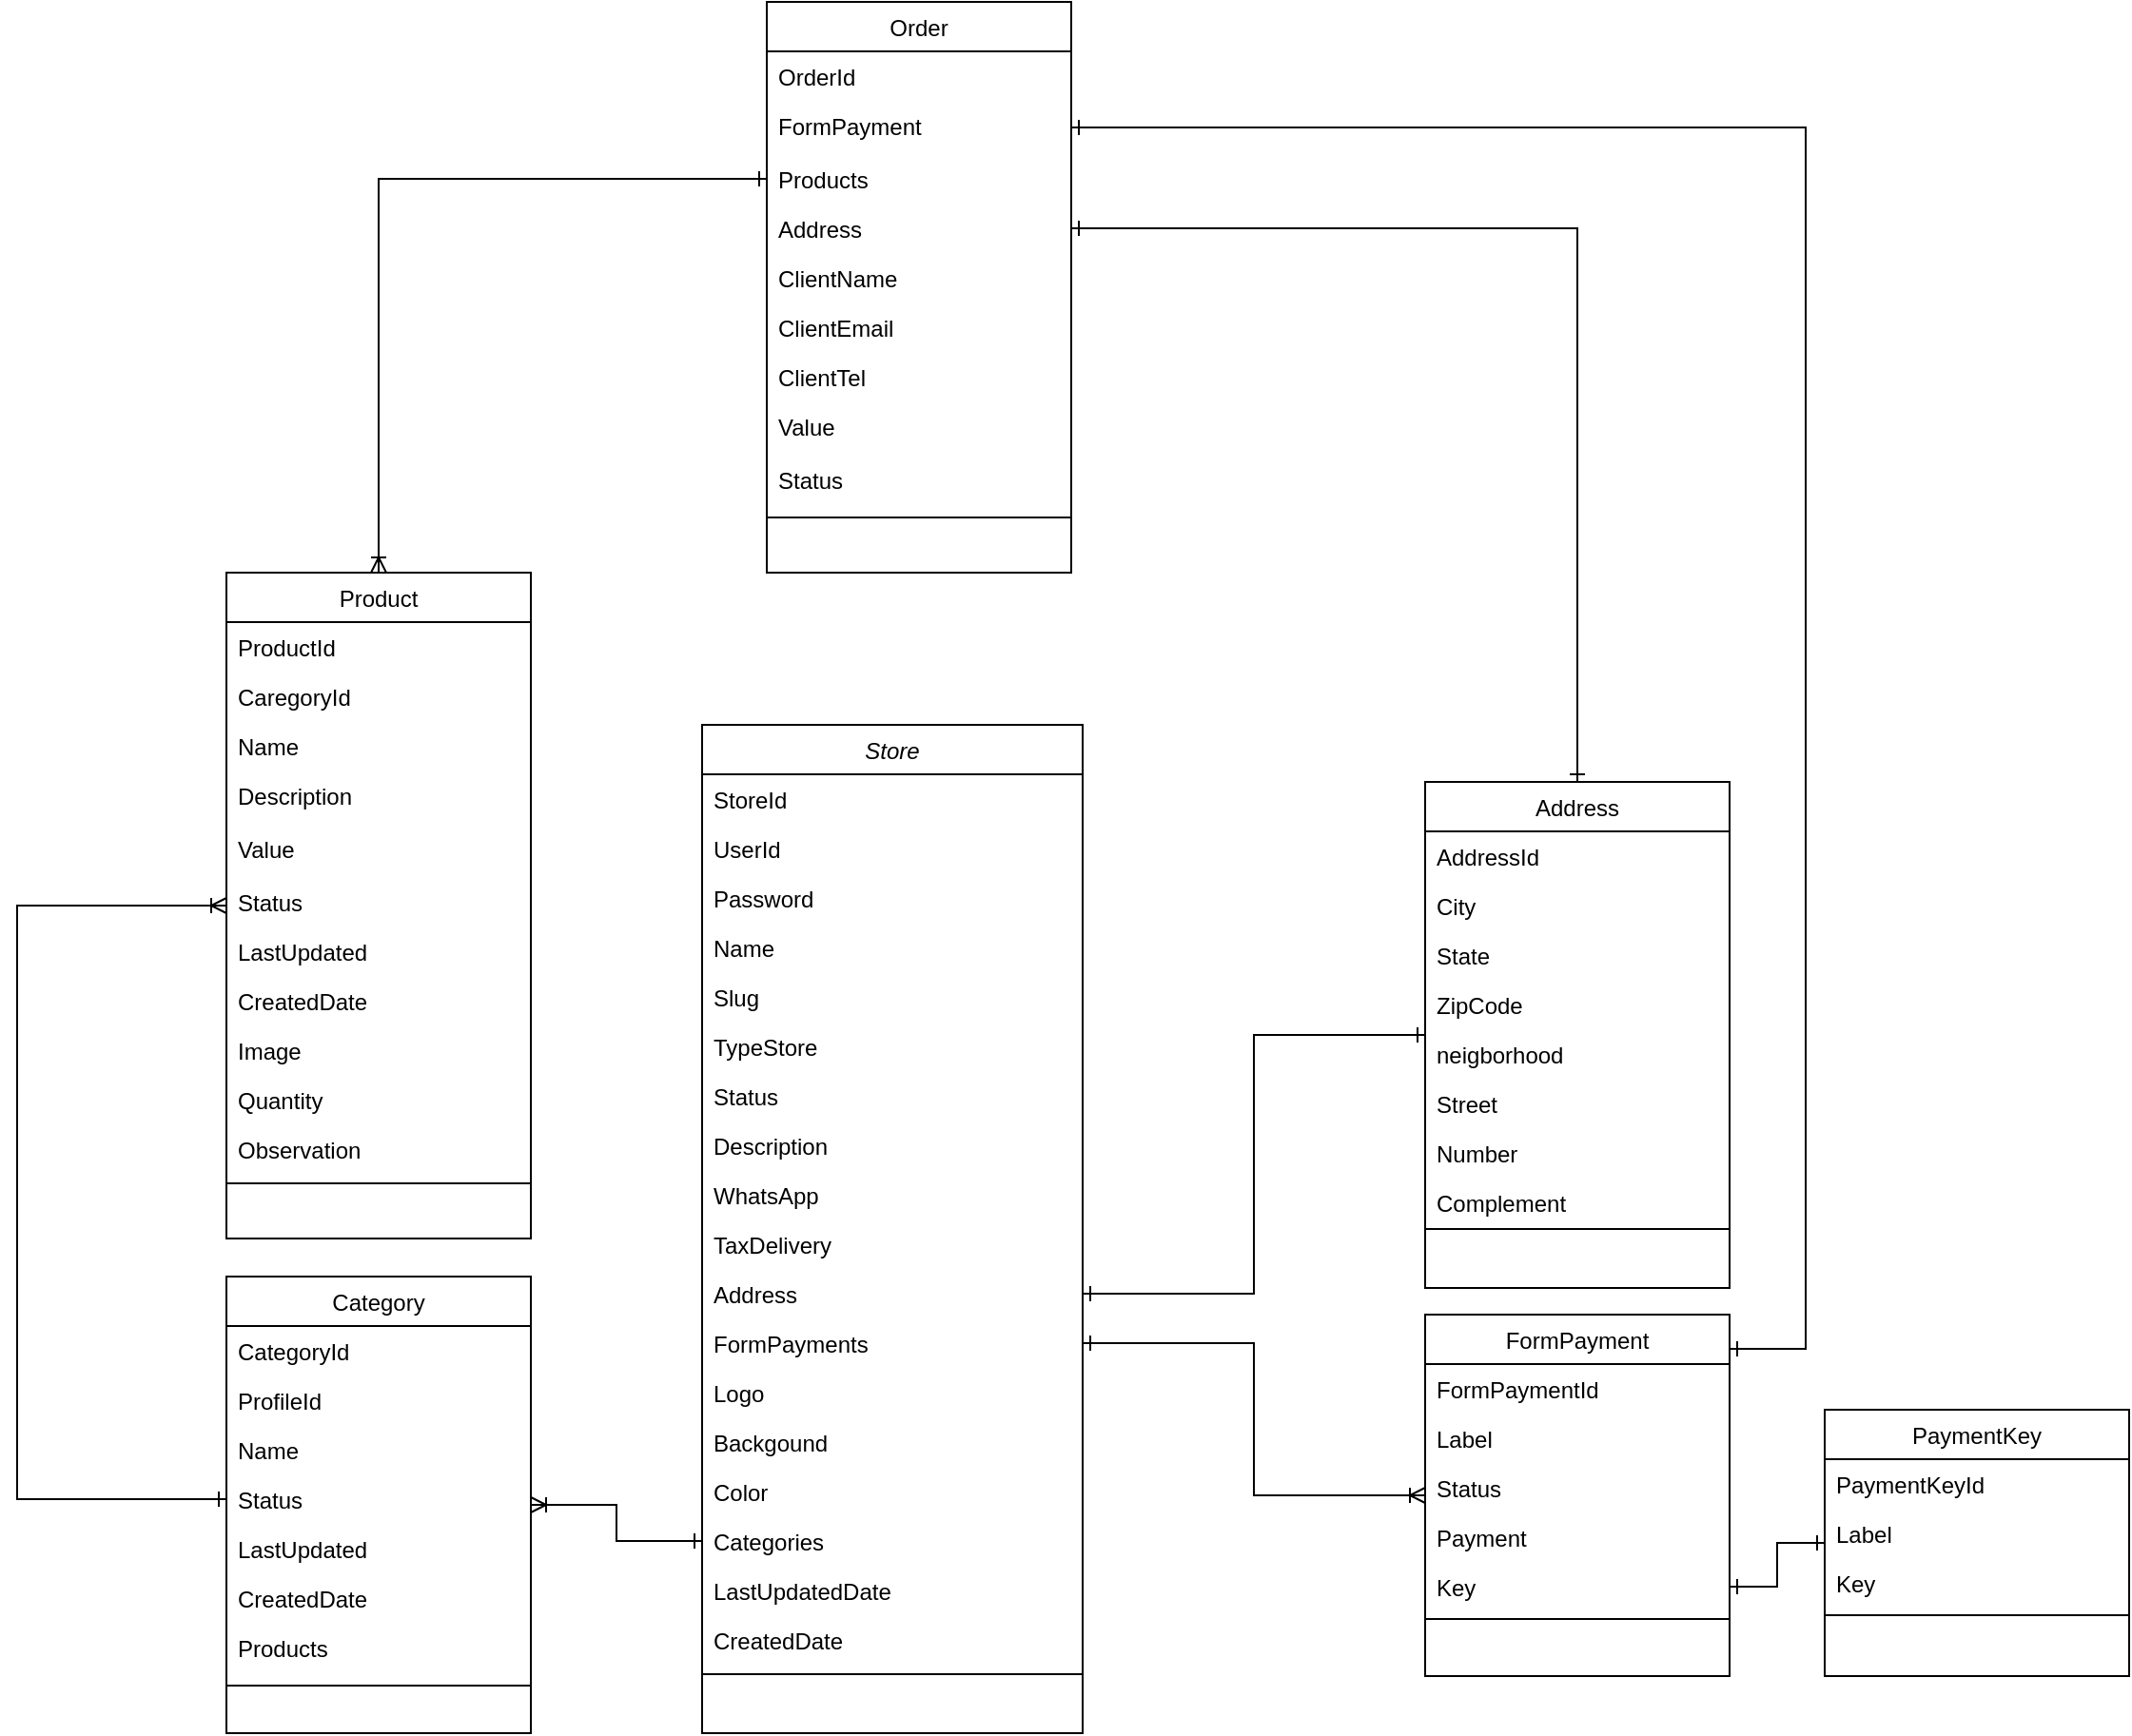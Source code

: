 <mxfile version="22.0.8" type="device">
  <diagram id="C5RBs43oDa-KdzZeNtuy" name="Page-1">
    <mxGraphModel dx="2735" dy="2233" grid="1" gridSize="10" guides="1" tooltips="1" connect="1" arrows="1" fold="1" page="1" pageScale="1" pageWidth="827" pageHeight="1169" math="0" shadow="0">
      <root>
        <mxCell id="WIyWlLk6GJQsqaUBKTNV-0" />
        <mxCell id="WIyWlLk6GJQsqaUBKTNV-1" parent="WIyWlLk6GJQsqaUBKTNV-0" />
        <mxCell id="zkfFHV4jXpPFQw0GAbJ--0" value="Store" style="swimlane;fontStyle=2;align=center;verticalAlign=top;childLayout=stackLayout;horizontal=1;startSize=26;horizontalStack=0;resizeParent=1;resizeLast=0;collapsible=1;marginBottom=0;rounded=0;shadow=0;strokeWidth=1;" parent="WIyWlLk6GJQsqaUBKTNV-1" vertex="1">
          <mxGeometry x="220" y="-310" width="200" height="530" as="geometry">
            <mxRectangle x="230" y="140" width="160" height="26" as="alternateBounds" />
          </mxGeometry>
        </mxCell>
        <mxCell id="zkfFHV4jXpPFQw0GAbJ--1" value="StoreId" style="text;align=left;verticalAlign=top;spacingLeft=4;spacingRight=4;overflow=hidden;rotatable=0;points=[[0,0.5],[1,0.5]];portConstraint=eastwest;" parent="zkfFHV4jXpPFQw0GAbJ--0" vertex="1">
          <mxGeometry y="26" width="200" height="26" as="geometry" />
        </mxCell>
        <mxCell id="zkfFHV4jXpPFQw0GAbJ--2" value="UserId" style="text;align=left;verticalAlign=top;spacingLeft=4;spacingRight=4;overflow=hidden;rotatable=0;points=[[0,0.5],[1,0.5]];portConstraint=eastwest;rounded=0;shadow=0;html=0;" parent="zkfFHV4jXpPFQw0GAbJ--0" vertex="1">
          <mxGeometry y="52" width="200" height="26" as="geometry" />
        </mxCell>
        <mxCell id="aUS7tYFt1eAnVqqh32RN-94" value="Password" style="text;align=left;verticalAlign=top;spacingLeft=4;spacingRight=4;overflow=hidden;rotatable=0;points=[[0,0.5],[1,0.5]];portConstraint=eastwest;rounded=0;shadow=0;html=0;" vertex="1" parent="zkfFHV4jXpPFQw0GAbJ--0">
          <mxGeometry y="78" width="200" height="26" as="geometry" />
        </mxCell>
        <mxCell id="zkfFHV4jXpPFQw0GAbJ--3" value="Name&#xa;" style="text;align=left;verticalAlign=top;spacingLeft=4;spacingRight=4;overflow=hidden;rotatable=0;points=[[0,0.5],[1,0.5]];portConstraint=eastwest;rounded=0;shadow=0;html=0;" parent="zkfFHV4jXpPFQw0GAbJ--0" vertex="1">
          <mxGeometry y="104" width="200" height="26" as="geometry" />
        </mxCell>
        <mxCell id="aUS7tYFt1eAnVqqh32RN-1" value="Slug&#xa;" style="text;align=left;verticalAlign=top;spacingLeft=4;spacingRight=4;overflow=hidden;rotatable=0;points=[[0,0.5],[1,0.5]];portConstraint=eastwest;rounded=0;shadow=0;html=0;" vertex="1" parent="zkfFHV4jXpPFQw0GAbJ--0">
          <mxGeometry y="130" width="200" height="26" as="geometry" />
        </mxCell>
        <mxCell id="aUS7tYFt1eAnVqqh32RN-2" value="TypeStore" style="text;align=left;verticalAlign=top;spacingLeft=4;spacingRight=4;overflow=hidden;rotatable=0;points=[[0,0.5],[1,0.5]];portConstraint=eastwest;rounded=0;shadow=0;html=0;" vertex="1" parent="zkfFHV4jXpPFQw0GAbJ--0">
          <mxGeometry y="156" width="200" height="26" as="geometry" />
        </mxCell>
        <mxCell id="aUS7tYFt1eAnVqqh32RN-3" value="Status" style="text;align=left;verticalAlign=top;spacingLeft=4;spacingRight=4;overflow=hidden;rotatable=0;points=[[0,0.5],[1,0.5]];portConstraint=eastwest;rounded=0;shadow=0;html=0;" vertex="1" parent="zkfFHV4jXpPFQw0GAbJ--0">
          <mxGeometry y="182" width="200" height="26" as="geometry" />
        </mxCell>
        <mxCell id="aUS7tYFt1eAnVqqh32RN-4" value="Description" style="text;align=left;verticalAlign=top;spacingLeft=4;spacingRight=4;overflow=hidden;rotatable=0;points=[[0,0.5],[1,0.5]];portConstraint=eastwest;rounded=0;shadow=0;html=0;" vertex="1" parent="zkfFHV4jXpPFQw0GAbJ--0">
          <mxGeometry y="208" width="200" height="26" as="geometry" />
        </mxCell>
        <mxCell id="aUS7tYFt1eAnVqqh32RN-5" value="WhatsApp" style="text;align=left;verticalAlign=top;spacingLeft=4;spacingRight=4;overflow=hidden;rotatable=0;points=[[0,0.5],[1,0.5]];portConstraint=eastwest;rounded=0;shadow=0;html=0;" vertex="1" parent="zkfFHV4jXpPFQw0GAbJ--0">
          <mxGeometry y="234" width="200" height="26" as="geometry" />
        </mxCell>
        <mxCell id="aUS7tYFt1eAnVqqh32RN-6" value="TaxDelivery" style="text;align=left;verticalAlign=top;spacingLeft=4;spacingRight=4;overflow=hidden;rotatable=0;points=[[0,0.5],[1,0.5]];portConstraint=eastwest;rounded=0;shadow=0;html=0;" vertex="1" parent="zkfFHV4jXpPFQw0GAbJ--0">
          <mxGeometry y="260" width="200" height="26" as="geometry" />
        </mxCell>
        <mxCell id="aUS7tYFt1eAnVqqh32RN-7" value="Address" style="text;align=left;verticalAlign=top;spacingLeft=4;spacingRight=4;overflow=hidden;rotatable=0;points=[[0,0.5],[1,0.5]];portConstraint=eastwest;rounded=0;shadow=0;html=0;" vertex="1" parent="zkfFHV4jXpPFQw0GAbJ--0">
          <mxGeometry y="286" width="200" height="26" as="geometry" />
        </mxCell>
        <mxCell id="aUS7tYFt1eAnVqqh32RN-10" value="FormPayments" style="text;align=left;verticalAlign=top;spacingLeft=4;spacingRight=4;overflow=hidden;rotatable=0;points=[[0,0.5],[1,0.5]];portConstraint=eastwest;rounded=0;shadow=0;html=0;" vertex="1" parent="zkfFHV4jXpPFQw0GAbJ--0">
          <mxGeometry y="312" width="200" height="26" as="geometry" />
        </mxCell>
        <mxCell id="aUS7tYFt1eAnVqqh32RN-21" value="Logo" style="text;align=left;verticalAlign=top;spacingLeft=4;spacingRight=4;overflow=hidden;rotatable=0;points=[[0,0.5],[1,0.5]];portConstraint=eastwest;rounded=0;shadow=0;html=0;" vertex="1" parent="zkfFHV4jXpPFQw0GAbJ--0">
          <mxGeometry y="338" width="200" height="26" as="geometry" />
        </mxCell>
        <mxCell id="aUS7tYFt1eAnVqqh32RN-23" value="Backgound" style="text;align=left;verticalAlign=top;spacingLeft=4;spacingRight=4;overflow=hidden;rotatable=0;points=[[0,0.5],[1,0.5]];portConstraint=eastwest;rounded=0;shadow=0;html=0;" vertex="1" parent="zkfFHV4jXpPFQw0GAbJ--0">
          <mxGeometry y="364" width="200" height="26" as="geometry" />
        </mxCell>
        <mxCell id="aUS7tYFt1eAnVqqh32RN-24" value="Color" style="text;align=left;verticalAlign=top;spacingLeft=4;spacingRight=4;overflow=hidden;rotatable=0;points=[[0,0.5],[1,0.5]];portConstraint=eastwest;rounded=0;shadow=0;html=0;" vertex="1" parent="zkfFHV4jXpPFQw0GAbJ--0">
          <mxGeometry y="390" width="200" height="26" as="geometry" />
        </mxCell>
        <mxCell id="aUS7tYFt1eAnVqqh32RN-25" value="Categories" style="text;align=left;verticalAlign=top;spacingLeft=4;spacingRight=4;overflow=hidden;rotatable=0;points=[[0,0.5],[1,0.5]];portConstraint=eastwest;rounded=0;shadow=0;html=0;" vertex="1" parent="zkfFHV4jXpPFQw0GAbJ--0">
          <mxGeometry y="416" width="200" height="26" as="geometry" />
        </mxCell>
        <mxCell id="aUS7tYFt1eAnVqqh32RN-26" value="LastUpdatedDate" style="text;align=left;verticalAlign=top;spacingLeft=4;spacingRight=4;overflow=hidden;rotatable=0;points=[[0,0.5],[1,0.5]];portConstraint=eastwest;rounded=0;shadow=0;html=0;" vertex="1" parent="zkfFHV4jXpPFQw0GAbJ--0">
          <mxGeometry y="442" width="200" height="26" as="geometry" />
        </mxCell>
        <mxCell id="aUS7tYFt1eAnVqqh32RN-27" value="CreatedDate" style="text;align=left;verticalAlign=top;spacingLeft=4;spacingRight=4;overflow=hidden;rotatable=0;points=[[0,0.5],[1,0.5]];portConstraint=eastwest;rounded=0;shadow=0;html=0;" vertex="1" parent="zkfFHV4jXpPFQw0GAbJ--0">
          <mxGeometry y="468" width="200" height="26" as="geometry" />
        </mxCell>
        <mxCell id="zkfFHV4jXpPFQw0GAbJ--4" value="" style="line;html=1;strokeWidth=1;align=left;verticalAlign=middle;spacingTop=-1;spacingLeft=3;spacingRight=3;rotatable=0;labelPosition=right;points=[];portConstraint=eastwest;" parent="zkfFHV4jXpPFQw0GAbJ--0" vertex="1">
          <mxGeometry y="494" width="200" height="10" as="geometry" />
        </mxCell>
        <mxCell id="zkfFHV4jXpPFQw0GAbJ--17" value="Address" style="swimlane;fontStyle=0;align=center;verticalAlign=top;childLayout=stackLayout;horizontal=1;startSize=26;horizontalStack=0;resizeParent=1;resizeLast=0;collapsible=1;marginBottom=0;rounded=0;shadow=0;strokeWidth=1;" parent="WIyWlLk6GJQsqaUBKTNV-1" vertex="1">
          <mxGeometry x="600" y="-280" width="160" height="266" as="geometry">
            <mxRectangle x="610" y="120" width="160" height="26" as="alternateBounds" />
          </mxGeometry>
        </mxCell>
        <mxCell id="zkfFHV4jXpPFQw0GAbJ--19" value="AddressId" style="text;align=left;verticalAlign=top;spacingLeft=4;spacingRight=4;overflow=hidden;rotatable=0;points=[[0,0.5],[1,0.5]];portConstraint=eastwest;rounded=0;shadow=0;html=0;" parent="zkfFHV4jXpPFQw0GAbJ--17" vertex="1">
          <mxGeometry y="26" width="160" height="26" as="geometry" />
        </mxCell>
        <mxCell id="aUS7tYFt1eAnVqqh32RN-92" value="City" style="text;align=left;verticalAlign=top;spacingLeft=4;spacingRight=4;overflow=hidden;rotatable=0;points=[[0,0.5],[1,0.5]];portConstraint=eastwest;rounded=0;shadow=0;html=0;" vertex="1" parent="zkfFHV4jXpPFQw0GAbJ--17">
          <mxGeometry y="52" width="160" height="26" as="geometry" />
        </mxCell>
        <mxCell id="zkfFHV4jXpPFQw0GAbJ--20" value="State" style="text;align=left;verticalAlign=top;spacingLeft=4;spacingRight=4;overflow=hidden;rotatable=0;points=[[0,0.5],[1,0.5]];portConstraint=eastwest;rounded=0;shadow=0;html=0;" parent="zkfFHV4jXpPFQw0GAbJ--17" vertex="1">
          <mxGeometry y="78" width="160" height="26" as="geometry" />
        </mxCell>
        <mxCell id="zkfFHV4jXpPFQw0GAbJ--21" value="ZipCode" style="text;align=left;verticalAlign=top;spacingLeft=4;spacingRight=4;overflow=hidden;rotatable=0;points=[[0,0.5],[1,0.5]];portConstraint=eastwest;rounded=0;shadow=0;html=0;" parent="zkfFHV4jXpPFQw0GAbJ--17" vertex="1">
          <mxGeometry y="104" width="160" height="26" as="geometry" />
        </mxCell>
        <mxCell id="zkfFHV4jXpPFQw0GAbJ--22" value="neigborhood" style="text;align=left;verticalAlign=top;spacingLeft=4;spacingRight=4;overflow=hidden;rotatable=0;points=[[0,0.5],[1,0.5]];portConstraint=eastwest;rounded=0;shadow=0;html=0;" parent="zkfFHV4jXpPFQw0GAbJ--17" vertex="1">
          <mxGeometry y="130" width="160" height="26" as="geometry" />
        </mxCell>
        <mxCell id="zkfFHV4jXpPFQw0GAbJ--18" value="Street" style="text;align=left;verticalAlign=top;spacingLeft=4;spacingRight=4;overflow=hidden;rotatable=0;points=[[0,0.5],[1,0.5]];portConstraint=eastwest;" parent="zkfFHV4jXpPFQw0GAbJ--17" vertex="1">
          <mxGeometry y="156" width="160" height="26" as="geometry" />
        </mxCell>
        <mxCell id="aUS7tYFt1eAnVqqh32RN-28" value="Number" style="text;align=left;verticalAlign=top;spacingLeft=4;spacingRight=4;overflow=hidden;rotatable=0;points=[[0,0.5],[1,0.5]];portConstraint=eastwest;" vertex="1" parent="zkfFHV4jXpPFQw0GAbJ--17">
          <mxGeometry y="182" width="160" height="26" as="geometry" />
        </mxCell>
        <mxCell id="aUS7tYFt1eAnVqqh32RN-29" value="Complement" style="text;align=left;verticalAlign=top;spacingLeft=4;spacingRight=4;overflow=hidden;rotatable=0;points=[[0,0.5],[1,0.5]];portConstraint=eastwest;" vertex="1" parent="zkfFHV4jXpPFQw0GAbJ--17">
          <mxGeometry y="208" width="160" height="22" as="geometry" />
        </mxCell>
        <mxCell id="zkfFHV4jXpPFQw0GAbJ--23" value="" style="line;html=1;strokeWidth=1;align=left;verticalAlign=middle;spacingTop=-1;spacingLeft=3;spacingRight=3;rotatable=0;labelPosition=right;points=[];portConstraint=eastwest;" parent="zkfFHV4jXpPFQw0GAbJ--17" vertex="1">
          <mxGeometry y="230" width="160" height="10" as="geometry" />
        </mxCell>
        <mxCell id="aUS7tYFt1eAnVqqh32RN-8" style="edgeStyle=orthogonalEdgeStyle;rounded=0;orthogonalLoop=1;jettySize=auto;html=1;startArrow=ERone;startFill=0;endArrow=ERone;endFill=0;" edge="1" parent="WIyWlLk6GJQsqaUBKTNV-1" source="aUS7tYFt1eAnVqqh32RN-7" target="zkfFHV4jXpPFQw0GAbJ--17">
          <mxGeometry relative="1" as="geometry">
            <mxPoint x="560" y="-200" as="targetPoint" />
          </mxGeometry>
        </mxCell>
        <mxCell id="aUS7tYFt1eAnVqqh32RN-11" value="FormPayment" style="swimlane;fontStyle=0;align=center;verticalAlign=top;childLayout=stackLayout;horizontal=1;startSize=26;horizontalStack=0;resizeParent=1;resizeLast=0;collapsible=1;marginBottom=0;rounded=0;shadow=0;strokeWidth=1;" vertex="1" parent="WIyWlLk6GJQsqaUBKTNV-1">
          <mxGeometry x="600" width="160" height="190" as="geometry">
            <mxRectangle x="580" y="350" width="160" height="26" as="alternateBounds" />
          </mxGeometry>
        </mxCell>
        <mxCell id="aUS7tYFt1eAnVqqh32RN-12" value="FormPaymentId" style="text;align=left;verticalAlign=top;spacingLeft=4;spacingRight=4;overflow=hidden;rotatable=0;points=[[0,0.5],[1,0.5]];portConstraint=eastwest;" vertex="1" parent="aUS7tYFt1eAnVqqh32RN-11">
          <mxGeometry y="26" width="160" height="26" as="geometry" />
        </mxCell>
        <mxCell id="aUS7tYFt1eAnVqqh32RN-91" value="Label" style="text;align=left;verticalAlign=top;spacingLeft=4;spacingRight=4;overflow=hidden;rotatable=0;points=[[0,0.5],[1,0.5]];portConstraint=eastwest;" vertex="1" parent="aUS7tYFt1eAnVqqh32RN-11">
          <mxGeometry y="52" width="160" height="26" as="geometry" />
        </mxCell>
        <mxCell id="aUS7tYFt1eAnVqqh32RN-13" value="Status" style="text;align=left;verticalAlign=top;spacingLeft=4;spacingRight=4;overflow=hidden;rotatable=0;points=[[0,0.5],[1,0.5]];portConstraint=eastwest;rounded=0;shadow=0;html=0;" vertex="1" parent="aUS7tYFt1eAnVqqh32RN-11">
          <mxGeometry y="78" width="160" height="26" as="geometry" />
        </mxCell>
        <mxCell id="aUS7tYFt1eAnVqqh32RN-14" value="Payment" style="text;align=left;verticalAlign=top;spacingLeft=4;spacingRight=4;overflow=hidden;rotatable=0;points=[[0,0.5],[1,0.5]];portConstraint=eastwest;rounded=0;shadow=0;html=0;" vertex="1" parent="aUS7tYFt1eAnVqqh32RN-11">
          <mxGeometry y="104" width="160" height="26" as="geometry" />
        </mxCell>
        <mxCell id="aUS7tYFt1eAnVqqh32RN-15" value="Key" style="text;align=left;verticalAlign=top;spacingLeft=4;spacingRight=4;overflow=hidden;rotatable=0;points=[[0,0.5],[1,0.5]];portConstraint=eastwest;rounded=0;shadow=0;html=0;" vertex="1" parent="aUS7tYFt1eAnVqqh32RN-11">
          <mxGeometry y="130" width="160" height="26" as="geometry" />
        </mxCell>
        <mxCell id="aUS7tYFt1eAnVqqh32RN-17" value="" style="line;html=1;strokeWidth=1;align=left;verticalAlign=middle;spacingTop=-1;spacingLeft=3;spacingRight=3;rotatable=0;labelPosition=right;points=[];portConstraint=eastwest;" vertex="1" parent="aUS7tYFt1eAnVqqh32RN-11">
          <mxGeometry y="156" width="160" height="8" as="geometry" />
        </mxCell>
        <mxCell id="aUS7tYFt1eAnVqqh32RN-20" style="edgeStyle=orthogonalEdgeStyle;rounded=0;orthogonalLoop=1;jettySize=auto;html=1;entryX=0;entryY=0.5;entryDx=0;entryDy=0;startArrow=ERone;startFill=0;endArrow=ERoneToMany;endFill=0;" edge="1" parent="WIyWlLk6GJQsqaUBKTNV-1" source="aUS7tYFt1eAnVqqh32RN-10" target="aUS7tYFt1eAnVqqh32RN-11">
          <mxGeometry relative="1" as="geometry" />
        </mxCell>
        <mxCell id="aUS7tYFt1eAnVqqh32RN-32" value="PaymentKey" style="swimlane;fontStyle=0;align=center;verticalAlign=top;childLayout=stackLayout;horizontal=1;startSize=26;horizontalStack=0;resizeParent=1;resizeLast=0;collapsible=1;marginBottom=0;rounded=0;shadow=0;strokeWidth=1;" vertex="1" parent="WIyWlLk6GJQsqaUBKTNV-1">
          <mxGeometry x="810" y="50" width="160" height="140" as="geometry">
            <mxRectangle x="580" y="350" width="160" height="26" as="alternateBounds" />
          </mxGeometry>
        </mxCell>
        <mxCell id="aUS7tYFt1eAnVqqh32RN-33" value="PaymentKeyId" style="text;align=left;verticalAlign=top;spacingLeft=4;spacingRight=4;overflow=hidden;rotatable=0;points=[[0,0.5],[1,0.5]];portConstraint=eastwest;" vertex="1" parent="aUS7tYFt1eAnVqqh32RN-32">
          <mxGeometry y="26" width="160" height="26" as="geometry" />
        </mxCell>
        <mxCell id="aUS7tYFt1eAnVqqh32RN-93" value="Label" style="text;align=left;verticalAlign=top;spacingLeft=4;spacingRight=4;overflow=hidden;rotatable=0;points=[[0,0.5],[1,0.5]];portConstraint=eastwest;" vertex="1" parent="aUS7tYFt1eAnVqqh32RN-32">
          <mxGeometry y="52" width="160" height="26" as="geometry" />
        </mxCell>
        <mxCell id="aUS7tYFt1eAnVqqh32RN-34" value="Key" style="text;align=left;verticalAlign=top;spacingLeft=4;spacingRight=4;overflow=hidden;rotatable=0;points=[[0,0.5],[1,0.5]];portConstraint=eastwest;rounded=0;shadow=0;html=0;" vertex="1" parent="aUS7tYFt1eAnVqqh32RN-32">
          <mxGeometry y="78" width="160" height="26" as="geometry" />
        </mxCell>
        <mxCell id="aUS7tYFt1eAnVqqh32RN-37" value="" style="line;html=1;strokeWidth=1;align=left;verticalAlign=middle;spacingTop=-1;spacingLeft=3;spacingRight=3;rotatable=0;labelPosition=right;points=[];portConstraint=eastwest;" vertex="1" parent="aUS7tYFt1eAnVqqh32RN-32">
          <mxGeometry y="104" width="160" height="8" as="geometry" />
        </mxCell>
        <mxCell id="aUS7tYFt1eAnVqqh32RN-38" style="edgeStyle=orthogonalEdgeStyle;rounded=0;orthogonalLoop=1;jettySize=auto;html=1;startArrow=ERone;startFill=0;endArrow=ERone;endFill=0;" edge="1" parent="WIyWlLk6GJQsqaUBKTNV-1" source="aUS7tYFt1eAnVqqh32RN-15" target="aUS7tYFt1eAnVqqh32RN-32">
          <mxGeometry relative="1" as="geometry">
            <mxPoint x="800" y="310" as="targetPoint" />
          </mxGeometry>
        </mxCell>
        <mxCell id="aUS7tYFt1eAnVqqh32RN-63" style="edgeStyle=orthogonalEdgeStyle;rounded=0;orthogonalLoop=1;jettySize=auto;html=1;exitX=0;exitY=0.5;exitDx=0;exitDy=0;startArrow=ERone;startFill=0;endArrow=ERoneToMany;endFill=0;" edge="1" parent="WIyWlLk6GJQsqaUBKTNV-1" source="aUS7tYFt1eAnVqqh32RN-43" target="aUS7tYFt1eAnVqqh32RN-50">
          <mxGeometry relative="1" as="geometry">
            <mxPoint x="-50" y="50" as="sourcePoint" />
            <Array as="points">
              <mxPoint x="-140" y="97" />
              <mxPoint x="-140" y="-215" />
            </Array>
          </mxGeometry>
        </mxCell>
        <mxCell id="aUS7tYFt1eAnVqqh32RN-39" value="Category" style="swimlane;fontStyle=0;align=center;verticalAlign=top;childLayout=stackLayout;horizontal=1;startSize=26;horizontalStack=0;resizeParent=1;resizeLast=0;collapsible=1;marginBottom=0;rounded=0;shadow=0;strokeWidth=1;" vertex="1" parent="WIyWlLk6GJQsqaUBKTNV-1">
          <mxGeometry x="-30" y="-20" width="160" height="240" as="geometry">
            <mxRectangle x="610" y="120" width="160" height="26" as="alternateBounds" />
          </mxGeometry>
        </mxCell>
        <mxCell id="aUS7tYFt1eAnVqqh32RN-40" value="CategoryId&#xa;" style="text;align=left;verticalAlign=top;spacingLeft=4;spacingRight=4;overflow=hidden;rotatable=0;points=[[0,0.5],[1,0.5]];portConstraint=eastwest;rounded=0;shadow=0;html=0;" vertex="1" parent="aUS7tYFt1eAnVqqh32RN-39">
          <mxGeometry y="26" width="160" height="26" as="geometry" />
        </mxCell>
        <mxCell id="aUS7tYFt1eAnVqqh32RN-41" value="ProfileId" style="text;align=left;verticalAlign=top;spacingLeft=4;spacingRight=4;overflow=hidden;rotatable=0;points=[[0,0.5],[1,0.5]];portConstraint=eastwest;rounded=0;shadow=0;html=0;" vertex="1" parent="aUS7tYFt1eAnVqqh32RN-39">
          <mxGeometry y="52" width="160" height="26" as="geometry" />
        </mxCell>
        <mxCell id="aUS7tYFt1eAnVqqh32RN-42" value="Name" style="text;align=left;verticalAlign=top;spacingLeft=4;spacingRight=4;overflow=hidden;rotatable=0;points=[[0,0.5],[1,0.5]];portConstraint=eastwest;rounded=0;shadow=0;html=0;" vertex="1" parent="aUS7tYFt1eAnVqqh32RN-39">
          <mxGeometry y="78" width="160" height="26" as="geometry" />
        </mxCell>
        <mxCell id="aUS7tYFt1eAnVqqh32RN-43" value="Status" style="text;align=left;verticalAlign=top;spacingLeft=4;spacingRight=4;overflow=hidden;rotatable=0;points=[[0,0.5],[1,0.5]];portConstraint=eastwest;rounded=0;shadow=0;html=0;" vertex="1" parent="aUS7tYFt1eAnVqqh32RN-39">
          <mxGeometry y="104" width="160" height="26" as="geometry" />
        </mxCell>
        <mxCell id="aUS7tYFt1eAnVqqh32RN-44" value="LastUpdated" style="text;align=left;verticalAlign=top;spacingLeft=4;spacingRight=4;overflow=hidden;rotatable=0;points=[[0,0.5],[1,0.5]];portConstraint=eastwest;" vertex="1" parent="aUS7tYFt1eAnVqqh32RN-39">
          <mxGeometry y="130" width="160" height="26" as="geometry" />
        </mxCell>
        <mxCell id="aUS7tYFt1eAnVqqh32RN-45" value="CreatedDate" style="text;align=left;verticalAlign=top;spacingLeft=4;spacingRight=4;overflow=hidden;rotatable=0;points=[[0,0.5],[1,0.5]];portConstraint=eastwest;" vertex="1" parent="aUS7tYFt1eAnVqqh32RN-39">
          <mxGeometry y="156" width="160" height="26" as="geometry" />
        </mxCell>
        <mxCell id="aUS7tYFt1eAnVqqh32RN-46" value="Products" style="text;align=left;verticalAlign=top;spacingLeft=4;spacingRight=4;overflow=hidden;rotatable=0;points=[[0,0.5],[1,0.5]];portConstraint=eastwest;" vertex="1" parent="aUS7tYFt1eAnVqqh32RN-39">
          <mxGeometry y="182" width="160" height="28" as="geometry" />
        </mxCell>
        <mxCell id="aUS7tYFt1eAnVqqh32RN-47" value="" style="line;html=1;strokeWidth=1;align=left;verticalAlign=middle;spacingTop=-1;spacingLeft=3;spacingRight=3;rotatable=0;labelPosition=right;points=[];portConstraint=eastwest;" vertex="1" parent="aUS7tYFt1eAnVqqh32RN-39">
          <mxGeometry y="210" width="160" height="10" as="geometry" />
        </mxCell>
        <mxCell id="aUS7tYFt1eAnVqqh32RN-49" style="edgeStyle=orthogonalEdgeStyle;rounded=0;orthogonalLoop=1;jettySize=auto;html=1;endArrow=ERoneToMany;endFill=0;startArrow=ERone;startFill=0;" edge="1" parent="WIyWlLk6GJQsqaUBKTNV-1" source="aUS7tYFt1eAnVqqh32RN-25" target="aUS7tYFt1eAnVqqh32RN-39">
          <mxGeometry relative="1" as="geometry" />
        </mxCell>
        <mxCell id="aUS7tYFt1eAnVqqh32RN-50" value="Product" style="swimlane;fontStyle=0;align=center;verticalAlign=top;childLayout=stackLayout;horizontal=1;startSize=26;horizontalStack=0;resizeParent=1;resizeLast=0;collapsible=1;marginBottom=0;rounded=0;shadow=0;strokeWidth=1;" vertex="1" parent="WIyWlLk6GJQsqaUBKTNV-1">
          <mxGeometry x="-30" y="-390" width="160" height="350" as="geometry">
            <mxRectangle x="610" y="120" width="160" height="26" as="alternateBounds" />
          </mxGeometry>
        </mxCell>
        <mxCell id="aUS7tYFt1eAnVqqh32RN-51" value="ProductId" style="text;align=left;verticalAlign=top;spacingLeft=4;spacingRight=4;overflow=hidden;rotatable=0;points=[[0,0.5],[1,0.5]];portConstraint=eastwest;rounded=0;shadow=0;html=0;" vertex="1" parent="aUS7tYFt1eAnVqqh32RN-50">
          <mxGeometry y="26" width="160" height="26" as="geometry" />
        </mxCell>
        <mxCell id="aUS7tYFt1eAnVqqh32RN-52" value="CaregoryId" style="text;align=left;verticalAlign=top;spacingLeft=4;spacingRight=4;overflow=hidden;rotatable=0;points=[[0,0.5],[1,0.5]];portConstraint=eastwest;rounded=0;shadow=0;html=0;" vertex="1" parent="aUS7tYFt1eAnVqqh32RN-50">
          <mxGeometry y="52" width="160" height="26" as="geometry" />
        </mxCell>
        <mxCell id="aUS7tYFt1eAnVqqh32RN-53" value="Name" style="text;align=left;verticalAlign=top;spacingLeft=4;spacingRight=4;overflow=hidden;rotatable=0;points=[[0,0.5],[1,0.5]];portConstraint=eastwest;rounded=0;shadow=0;html=0;" vertex="1" parent="aUS7tYFt1eAnVqqh32RN-50">
          <mxGeometry y="78" width="160" height="26" as="geometry" />
        </mxCell>
        <mxCell id="aUS7tYFt1eAnVqqh32RN-57" value="Description" style="text;align=left;verticalAlign=top;spacingLeft=4;spacingRight=4;overflow=hidden;rotatable=0;points=[[0,0.5],[1,0.5]];portConstraint=eastwest;" vertex="1" parent="aUS7tYFt1eAnVqqh32RN-50">
          <mxGeometry y="104" width="160" height="28" as="geometry" />
        </mxCell>
        <mxCell id="aUS7tYFt1eAnVqqh32RN-60" value="Value" style="text;align=left;verticalAlign=top;spacingLeft=4;spacingRight=4;overflow=hidden;rotatable=0;points=[[0,0.5],[1,0.5]];portConstraint=eastwest;" vertex="1" parent="aUS7tYFt1eAnVqqh32RN-50">
          <mxGeometry y="132" width="160" height="28" as="geometry" />
        </mxCell>
        <mxCell id="aUS7tYFt1eAnVqqh32RN-54" value="Status" style="text;align=left;verticalAlign=top;spacingLeft=4;spacingRight=4;overflow=hidden;rotatable=0;points=[[0,0.5],[1,0.5]];portConstraint=eastwest;rounded=0;shadow=0;html=0;" vertex="1" parent="aUS7tYFt1eAnVqqh32RN-50">
          <mxGeometry y="160" width="160" height="26" as="geometry" />
        </mxCell>
        <mxCell id="aUS7tYFt1eAnVqqh32RN-55" value="LastUpdated" style="text;align=left;verticalAlign=top;spacingLeft=4;spacingRight=4;overflow=hidden;rotatable=0;points=[[0,0.5],[1,0.5]];portConstraint=eastwest;" vertex="1" parent="aUS7tYFt1eAnVqqh32RN-50">
          <mxGeometry y="186" width="160" height="26" as="geometry" />
        </mxCell>
        <mxCell id="aUS7tYFt1eAnVqqh32RN-56" value="CreatedDate" style="text;align=left;verticalAlign=top;spacingLeft=4;spacingRight=4;overflow=hidden;rotatable=0;points=[[0,0.5],[1,0.5]];portConstraint=eastwest;" vertex="1" parent="aUS7tYFt1eAnVqqh32RN-50">
          <mxGeometry y="212" width="160" height="26" as="geometry" />
        </mxCell>
        <mxCell id="aUS7tYFt1eAnVqqh32RN-59" value="Image" style="text;align=left;verticalAlign=top;spacingLeft=4;spacingRight=4;overflow=hidden;rotatable=0;points=[[0,0.5],[1,0.5]];portConstraint=eastwest;" vertex="1" parent="aUS7tYFt1eAnVqqh32RN-50">
          <mxGeometry y="238" width="160" height="26" as="geometry" />
        </mxCell>
        <mxCell id="aUS7tYFt1eAnVqqh32RN-61" value="Quantity" style="text;align=left;verticalAlign=top;spacingLeft=4;spacingRight=4;overflow=hidden;rotatable=0;points=[[0,0.5],[1,0.5]];portConstraint=eastwest;" vertex="1" parent="aUS7tYFt1eAnVqqh32RN-50">
          <mxGeometry y="264" width="160" height="26" as="geometry" />
        </mxCell>
        <mxCell id="aUS7tYFt1eAnVqqh32RN-62" value="Observation" style="text;align=left;verticalAlign=top;spacingLeft=4;spacingRight=4;overflow=hidden;rotatable=0;points=[[0,0.5],[1,0.5]];portConstraint=eastwest;" vertex="1" parent="aUS7tYFt1eAnVqqh32RN-50">
          <mxGeometry y="290" width="160" height="26" as="geometry" />
        </mxCell>
        <mxCell id="aUS7tYFt1eAnVqqh32RN-58" value="" style="line;html=1;strokeWidth=1;align=left;verticalAlign=middle;spacingTop=-1;spacingLeft=3;spacingRight=3;rotatable=0;labelPosition=right;points=[];portConstraint=eastwest;" vertex="1" parent="aUS7tYFt1eAnVqqh32RN-50">
          <mxGeometry y="316" width="160" height="10" as="geometry" />
        </mxCell>
        <mxCell id="aUS7tYFt1eAnVqqh32RN-65" value="Order" style="swimlane;fontStyle=0;align=center;verticalAlign=top;childLayout=stackLayout;horizontal=1;startSize=26;horizontalStack=0;resizeParent=1;resizeLast=0;collapsible=1;marginBottom=0;rounded=0;shadow=0;strokeWidth=1;" vertex="1" parent="WIyWlLk6GJQsqaUBKTNV-1">
          <mxGeometry x="254" y="-690" width="160" height="300" as="geometry">
            <mxRectangle x="610" y="120" width="160" height="26" as="alternateBounds" />
          </mxGeometry>
        </mxCell>
        <mxCell id="aUS7tYFt1eAnVqqh32RN-66" value="OrderId" style="text;align=left;verticalAlign=top;spacingLeft=4;spacingRight=4;overflow=hidden;rotatable=0;points=[[0,0.5],[1,0.5]];portConstraint=eastwest;rounded=0;shadow=0;html=0;" vertex="1" parent="aUS7tYFt1eAnVqqh32RN-65">
          <mxGeometry y="26" width="160" height="26" as="geometry" />
        </mxCell>
        <mxCell id="aUS7tYFt1eAnVqqh32RN-88" value="FormPayment" style="text;align=left;verticalAlign=top;spacingLeft=4;spacingRight=4;overflow=hidden;rotatable=0;points=[[0,0.5],[1,0.5]];portConstraint=eastwest;" vertex="1" parent="aUS7tYFt1eAnVqqh32RN-65">
          <mxGeometry y="52" width="160" height="28" as="geometry" />
        </mxCell>
        <mxCell id="aUS7tYFt1eAnVqqh32RN-67" value="Products" style="text;align=left;verticalAlign=top;spacingLeft=4;spacingRight=4;overflow=hidden;rotatable=0;points=[[0,0.5],[1,0.5]];portConstraint=eastwest;rounded=0;shadow=0;html=0;" vertex="1" parent="aUS7tYFt1eAnVqqh32RN-65">
          <mxGeometry y="80" width="160" height="26" as="geometry" />
        </mxCell>
        <mxCell id="aUS7tYFt1eAnVqqh32RN-68" value="Address" style="text;align=left;verticalAlign=top;spacingLeft=4;spacingRight=4;overflow=hidden;rotatable=0;points=[[0,0.5],[1,0.5]];portConstraint=eastwest;rounded=0;shadow=0;html=0;" vertex="1" parent="aUS7tYFt1eAnVqqh32RN-65">
          <mxGeometry y="106" width="160" height="26" as="geometry" />
        </mxCell>
        <mxCell id="aUS7tYFt1eAnVqqh32RN-69" value="ClientName" style="text;align=left;verticalAlign=top;spacingLeft=4;spacingRight=4;overflow=hidden;rotatable=0;points=[[0,0.5],[1,0.5]];portConstraint=eastwest;rounded=0;shadow=0;html=0;" vertex="1" parent="aUS7tYFt1eAnVqqh32RN-65">
          <mxGeometry y="132" width="160" height="26" as="geometry" />
        </mxCell>
        <mxCell id="aUS7tYFt1eAnVqqh32RN-70" value="ClientEmail" style="text;align=left;verticalAlign=top;spacingLeft=4;spacingRight=4;overflow=hidden;rotatable=0;points=[[0,0.5],[1,0.5]];portConstraint=eastwest;" vertex="1" parent="aUS7tYFt1eAnVqqh32RN-65">
          <mxGeometry y="158" width="160" height="26" as="geometry" />
        </mxCell>
        <mxCell id="aUS7tYFt1eAnVqqh32RN-71" value="ClientTel" style="text;align=left;verticalAlign=top;spacingLeft=4;spacingRight=4;overflow=hidden;rotatable=0;points=[[0,0.5],[1,0.5]];portConstraint=eastwest;" vertex="1" parent="aUS7tYFt1eAnVqqh32RN-65">
          <mxGeometry y="184" width="160" height="26" as="geometry" />
        </mxCell>
        <mxCell id="aUS7tYFt1eAnVqqh32RN-72" value="Value" style="text;align=left;verticalAlign=top;spacingLeft=4;spacingRight=4;overflow=hidden;rotatable=0;points=[[0,0.5],[1,0.5]];portConstraint=eastwest;" vertex="1" parent="aUS7tYFt1eAnVqqh32RN-65">
          <mxGeometry y="210" width="160" height="28" as="geometry" />
        </mxCell>
        <mxCell id="aUS7tYFt1eAnVqqh32RN-90" value="Status" style="text;align=left;verticalAlign=top;spacingLeft=4;spacingRight=4;overflow=hidden;rotatable=0;points=[[0,0.5],[1,0.5]];portConstraint=eastwest;" vertex="1" parent="aUS7tYFt1eAnVqqh32RN-65">
          <mxGeometry y="238" width="160" height="28" as="geometry" />
        </mxCell>
        <mxCell id="aUS7tYFt1eAnVqqh32RN-73" value="" style="line;html=1;strokeWidth=1;align=left;verticalAlign=middle;spacingTop=-1;spacingLeft=3;spacingRight=3;rotatable=0;labelPosition=right;points=[];portConstraint=eastwest;" vertex="1" parent="aUS7tYFt1eAnVqqh32RN-65">
          <mxGeometry y="266" width="160" height="10" as="geometry" />
        </mxCell>
        <mxCell id="aUS7tYFt1eAnVqqh32RN-74" style="edgeStyle=orthogonalEdgeStyle;rounded=0;orthogonalLoop=1;jettySize=auto;html=1;entryX=0.5;entryY=0;entryDx=0;entryDy=0;startArrow=ERone;startFill=0;endArrow=ERoneToMany;endFill=0;" edge="1" parent="WIyWlLk6GJQsqaUBKTNV-1" source="aUS7tYFt1eAnVqqh32RN-67" target="aUS7tYFt1eAnVqqh32RN-50">
          <mxGeometry relative="1" as="geometry" />
        </mxCell>
        <mxCell id="aUS7tYFt1eAnVqqh32RN-75" style="edgeStyle=orthogonalEdgeStyle;rounded=0;orthogonalLoop=1;jettySize=auto;html=1;entryX=0.5;entryY=0;entryDx=0;entryDy=0;startArrow=ERone;startFill=0;endArrow=ERone;endFill=0;" edge="1" parent="WIyWlLk6GJQsqaUBKTNV-1" source="aUS7tYFt1eAnVqqh32RN-68" target="zkfFHV4jXpPFQw0GAbJ--17">
          <mxGeometry relative="1" as="geometry" />
        </mxCell>
        <mxCell id="aUS7tYFt1eAnVqqh32RN-89" style="edgeStyle=orthogonalEdgeStyle;rounded=0;orthogonalLoop=1;jettySize=auto;html=1;startArrow=ERone;startFill=0;endArrow=ERone;endFill=0;exitX=1;exitY=0.5;exitDx=0;exitDy=0;" edge="1" parent="WIyWlLk6GJQsqaUBKTNV-1" source="aUS7tYFt1eAnVqqh32RN-88" target="aUS7tYFt1eAnVqqh32RN-11">
          <mxGeometry relative="1" as="geometry">
            <mxPoint x="790" y="15" as="targetPoint" />
            <Array as="points">
              <mxPoint x="800" y="-624" />
              <mxPoint x="800" y="18" />
            </Array>
          </mxGeometry>
        </mxCell>
      </root>
    </mxGraphModel>
  </diagram>
</mxfile>
